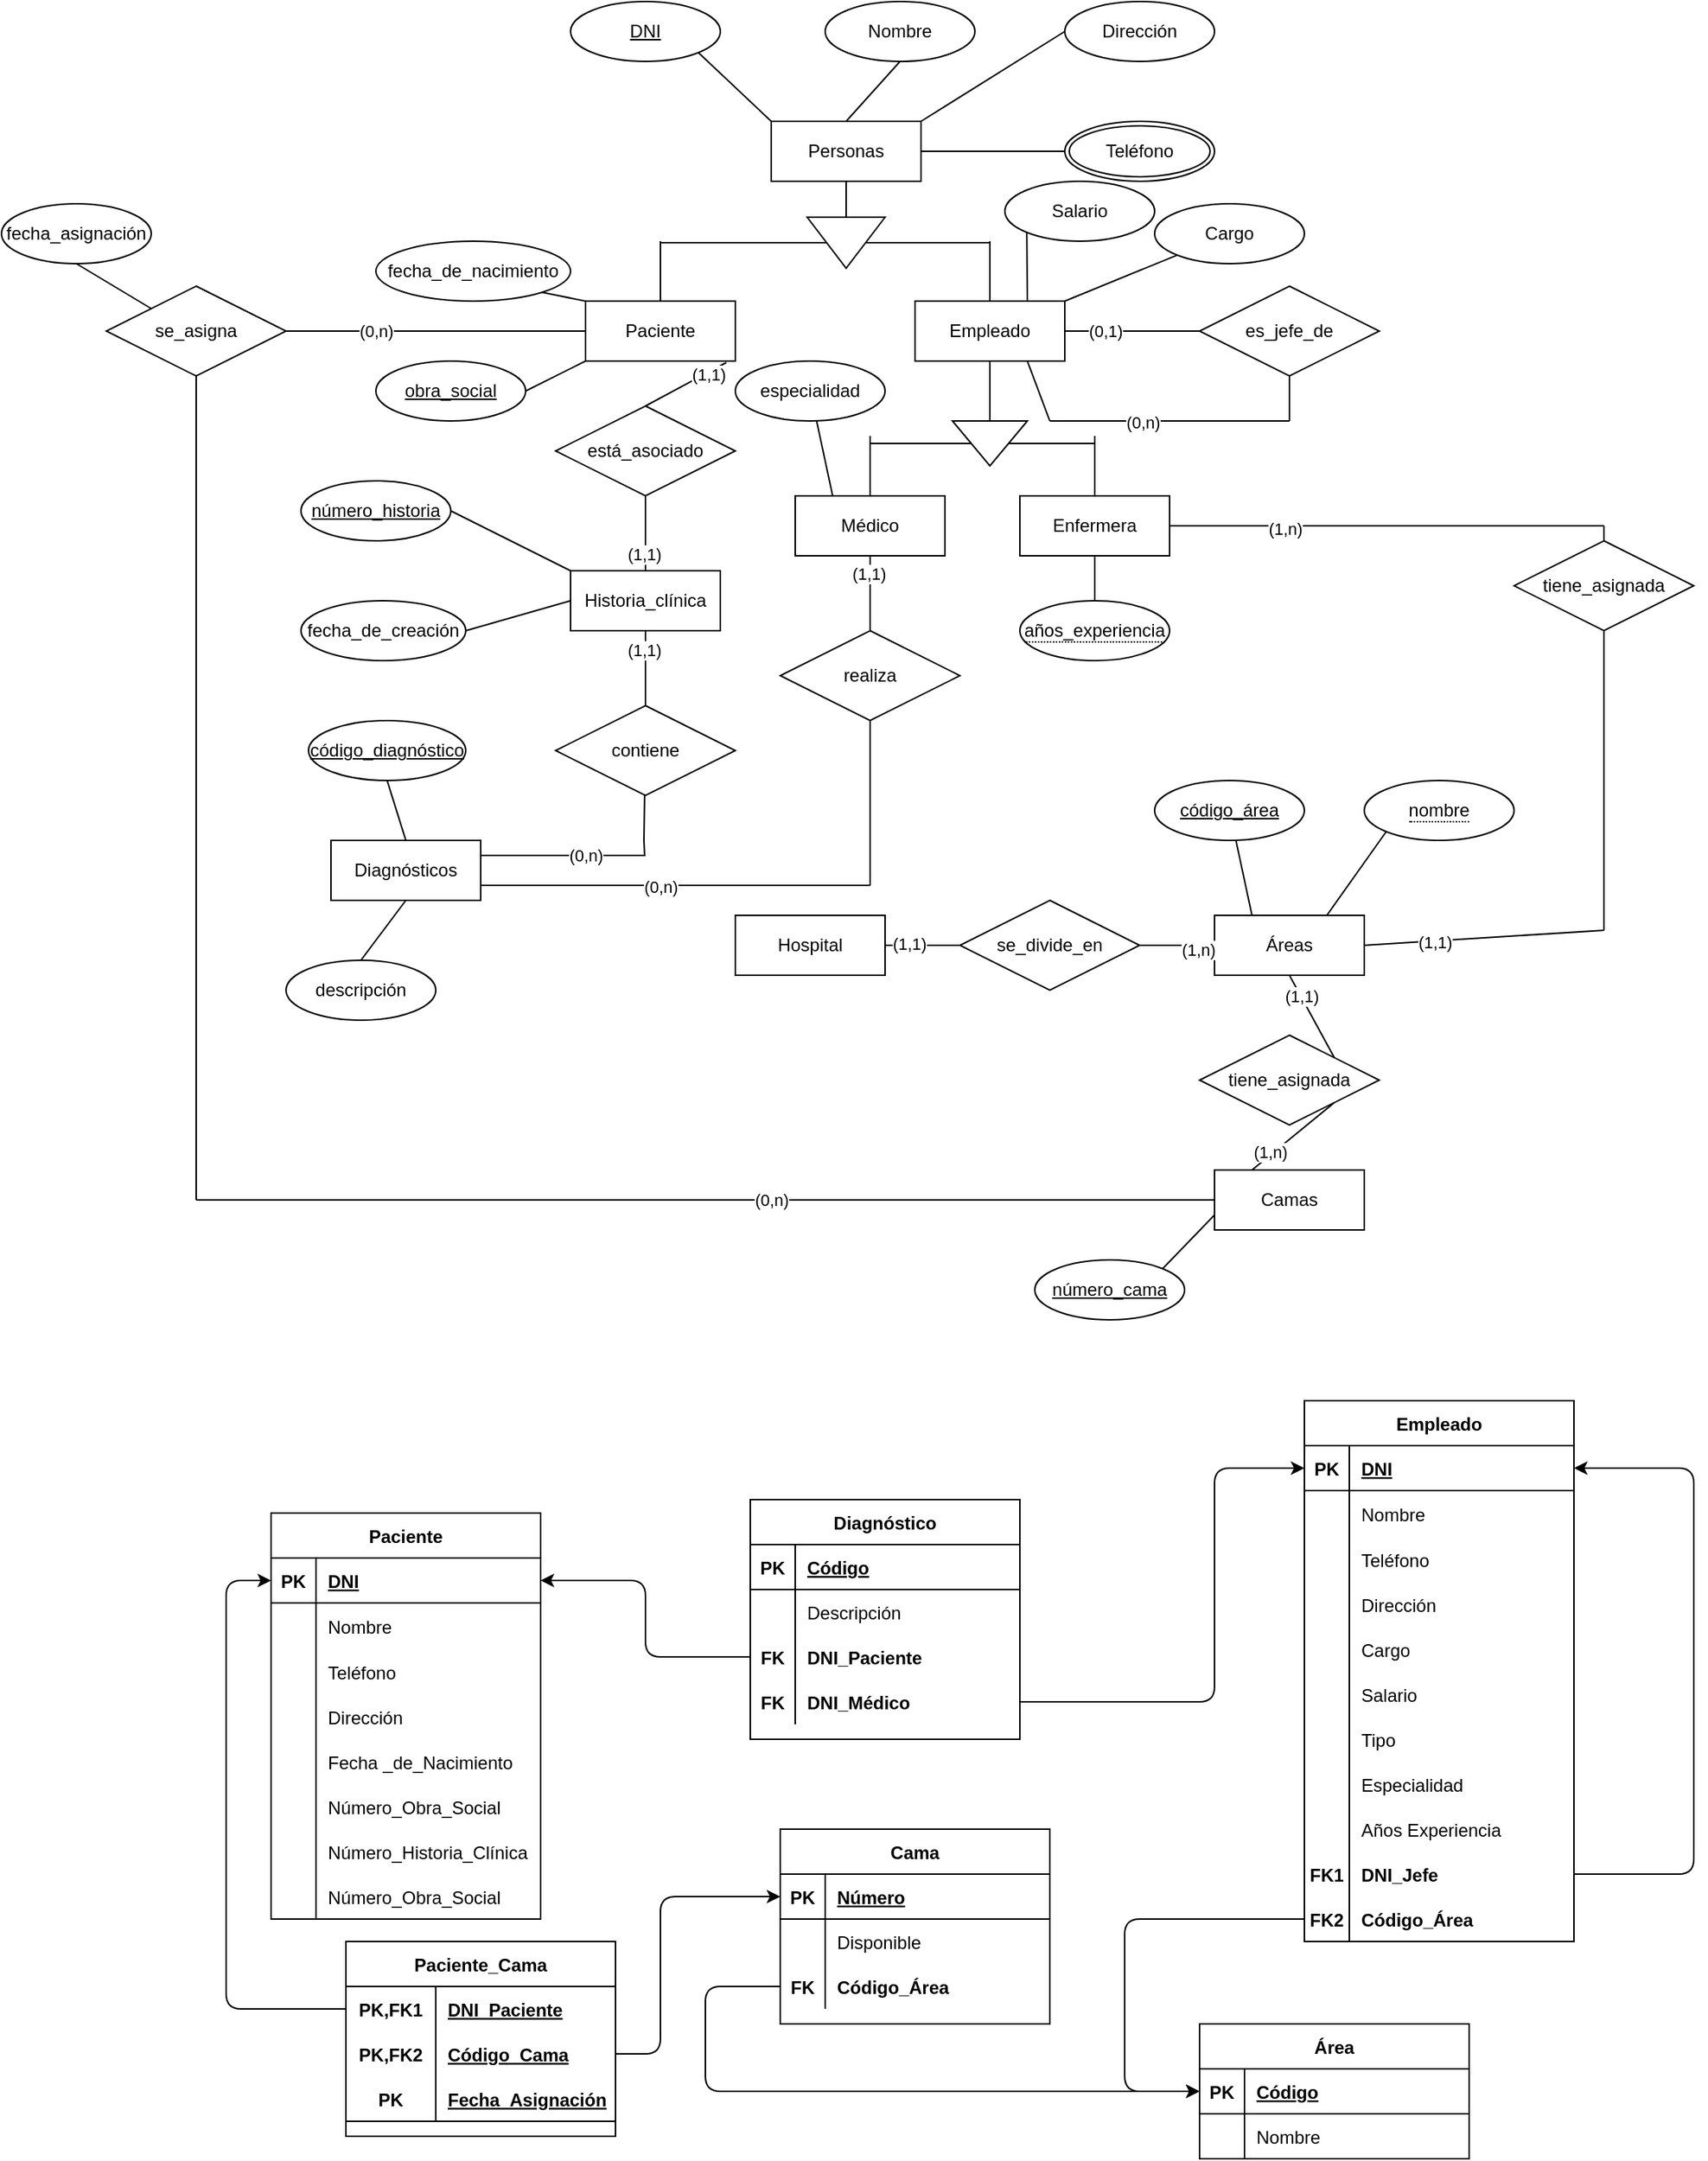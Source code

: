 <mxfile version="13.7.9" type="device"><diagram id="fd4fFMzTKTkdgKg0ocqc" name="Página-1"><mxGraphModel dx="1919" dy="494" grid="1" gridSize="10" guides="1" tooltips="1" connect="1" arrows="1" fold="1" page="1" pageScale="1" pageWidth="827" pageHeight="1169" math="0" shadow="0"><root><mxCell id="0"/><mxCell id="1" parent="0"/><mxCell id="-SpkGH_Jp_Uza0gTFlqS-1" value="Personas" style="whiteSpace=wrap;html=1;align=center;" parent="1" vertex="1"><mxGeometry x="364" y="80" width="100" height="40" as="geometry"/></mxCell><mxCell id="-SpkGH_Jp_Uza0gTFlqS-2" value="DNI" style="ellipse;whiteSpace=wrap;html=1;align=center;fontStyle=4;" parent="1" vertex="1"><mxGeometry x="230" width="100" height="40" as="geometry"/></mxCell><mxCell id="-SpkGH_Jp_Uza0gTFlqS-3" value="Nombre" style="ellipse;whiteSpace=wrap;html=1;align=center;" parent="1" vertex="1"><mxGeometry x="400" width="100" height="40" as="geometry"/></mxCell><mxCell id="-SpkGH_Jp_Uza0gTFlqS-4" value="Dirección" style="ellipse;whiteSpace=wrap;html=1;align=center;" parent="1" vertex="1"><mxGeometry x="560" width="100" height="40" as="geometry"/></mxCell><mxCell id="-SpkGH_Jp_Uza0gTFlqS-5" value="Teléfono" style="ellipse;shape=doubleEllipse;margin=3;whiteSpace=wrap;html=1;align=center;" parent="1" vertex="1"><mxGeometry x="560" y="80" width="100" height="40" as="geometry"/></mxCell><mxCell id="-SpkGH_Jp_Uza0gTFlqS-6" value="" style="triangle;whiteSpace=wrap;html=1;rotation=90;" parent="1" vertex="1"><mxGeometry x="397" y="135" width="34" height="52" as="geometry"/></mxCell><mxCell id="-SpkGH_Jp_Uza0gTFlqS-7" value="" style="endArrow=none;html=1;rounded=0;exitX=0.5;exitY=1;exitDx=0;exitDy=0;entryX=0;entryY=0.5;entryDx=0;entryDy=0;" parent="1" source="-SpkGH_Jp_Uza0gTFlqS-1" target="-SpkGH_Jp_Uza0gTFlqS-6" edge="1"><mxGeometry relative="1" as="geometry"><mxPoint x="320" y="260" as="sourcePoint"/><mxPoint x="414" y="140" as="targetPoint"/></mxGeometry></mxCell><mxCell id="-SpkGH_Jp_Uza0gTFlqS-8" value="" style="endArrow=none;html=1;rounded=0;exitX=0.5;exitY=1;exitDx=0;exitDy=0;" parent="1" source="-SpkGH_Jp_Uza0gTFlqS-6" edge="1"><mxGeometry relative="1" as="geometry"><mxPoint x="401" y="167" as="sourcePoint"/><mxPoint x="290" y="161" as="targetPoint"/></mxGeometry></mxCell><mxCell id="-SpkGH_Jp_Uza0gTFlqS-9" value="" style="endArrow=none;html=1;rounded=0;exitX=0.5;exitY=0;exitDx=0;exitDy=0;" parent="1" source="-SpkGH_Jp_Uza0gTFlqS-6" edge="1"><mxGeometry relative="1" as="geometry"><mxPoint x="290" y="240" as="sourcePoint"/><mxPoint x="510" y="161" as="targetPoint"/></mxGeometry></mxCell><mxCell id="-SpkGH_Jp_Uza0gTFlqS-11" value="" style="endArrow=none;html=1;rounded=0;" parent="1" edge="1"><mxGeometry relative="1" as="geometry"><mxPoint x="510" y="160" as="sourcePoint"/><mxPoint x="510" y="200" as="targetPoint"/></mxGeometry></mxCell><mxCell id="-SpkGH_Jp_Uza0gTFlqS-12" value="" style="endArrow=none;html=1;rounded=0;" parent="1" edge="1"><mxGeometry relative="1" as="geometry"><mxPoint x="290" y="160" as="sourcePoint"/><mxPoint x="290" y="200" as="targetPoint"/></mxGeometry></mxCell><mxCell id="-SpkGH_Jp_Uza0gTFlqS-13" value="Paciente" style="whiteSpace=wrap;html=1;align=center;" parent="1" vertex="1"><mxGeometry x="240" y="200" width="100" height="40" as="geometry"/></mxCell><mxCell id="-SpkGH_Jp_Uza0gTFlqS-14" value="Empleado" style="whiteSpace=wrap;html=1;align=center;" parent="1" vertex="1"><mxGeometry x="460" y="200" width="100" height="40" as="geometry"/></mxCell><mxCell id="-SpkGH_Jp_Uza0gTFlqS-15" value="es_jefe_de" style="shape=rhombus;perimeter=rhombusPerimeter;whiteSpace=wrap;html=1;align=center;" parent="1" vertex="1"><mxGeometry x="650" y="190" width="120" height="60" as="geometry"/></mxCell><mxCell id="-SpkGH_Jp_Uza0gTFlqS-16" value="" style="endArrow=none;html=1;rounded=0;exitX=0;exitY=0.5;exitDx=0;exitDy=0;entryX=1;entryY=0.5;entryDx=0;entryDy=0;" parent="1" source="-SpkGH_Jp_Uza0gTFlqS-15" target="-SpkGH_Jp_Uza0gTFlqS-14" edge="1"><mxGeometry relative="1" as="geometry"><mxPoint x="530" y="300" as="sourcePoint"/><mxPoint x="690" y="300" as="targetPoint"/></mxGeometry></mxCell><mxCell id="-SpkGH_Jp_Uza0gTFlqS-131" value="(0,1)" style="edgeLabel;html=1;align=center;verticalAlign=middle;resizable=0;points=[];" parent="-SpkGH_Jp_Uza0gTFlqS-16" vertex="1" connectable="0"><mxGeometry x="0.405" relative="1" as="geometry"><mxPoint as="offset"/></mxGeometry></mxCell><mxCell id="-SpkGH_Jp_Uza0gTFlqS-17" value="" style="endArrow=none;html=1;rounded=0;exitX=0.5;exitY=1;exitDx=0;exitDy=0;" parent="1" source="-SpkGH_Jp_Uza0gTFlqS-15" edge="1"><mxGeometry relative="1" as="geometry"><mxPoint x="680" y="360" as="sourcePoint"/><mxPoint x="710" y="280" as="targetPoint"/></mxGeometry></mxCell><mxCell id="-SpkGH_Jp_Uza0gTFlqS-18" value="" style="endArrow=none;html=1;rounded=0;" parent="1" edge="1"><mxGeometry relative="1" as="geometry"><mxPoint x="550" y="280" as="sourcePoint"/><mxPoint x="710" y="280" as="targetPoint"/></mxGeometry></mxCell><mxCell id="-SpkGH_Jp_Uza0gTFlqS-130" value="(0,n)" style="edgeLabel;html=1;align=center;verticalAlign=middle;resizable=0;points=[];" parent="-SpkGH_Jp_Uza0gTFlqS-18" vertex="1" connectable="0"><mxGeometry x="-0.232" y="-1" relative="1" as="geometry"><mxPoint as="offset"/></mxGeometry></mxCell><mxCell id="-SpkGH_Jp_Uza0gTFlqS-20" value="Salario" style="ellipse;whiteSpace=wrap;html=1;align=center;" parent="1" vertex="1"><mxGeometry x="520" y="120" width="100" height="40" as="geometry"/></mxCell><mxCell id="-SpkGH_Jp_Uza0gTFlqS-21" value="" style="endArrow=none;html=1;rounded=0;exitX=0;exitY=1;exitDx=0;exitDy=0;entryX=0.75;entryY=0;entryDx=0;entryDy=0;" parent="1" source="-SpkGH_Jp_Uza0gTFlqS-20" target="-SpkGH_Jp_Uza0gTFlqS-14" edge="1"><mxGeometry relative="1" as="geometry"><mxPoint x="410" y="280" as="sourcePoint"/><mxPoint x="570" y="280" as="targetPoint"/></mxGeometry></mxCell><mxCell id="-SpkGH_Jp_Uza0gTFlqS-22" value="" style="endArrow=none;html=1;rounded=0;exitX=0.5;exitY=1;exitDx=0;exitDy=0;" parent="1" source="-SpkGH_Jp_Uza0gTFlqS-23" edge="1"><mxGeometry relative="1" as="geometry"><mxPoint x="470" y="350" as="sourcePoint"/><mxPoint x="510" y="290" as="targetPoint"/></mxGeometry></mxCell><mxCell id="-SpkGH_Jp_Uza0gTFlqS-24" value="" style="endArrow=none;html=1;rounded=0;entryX=0.5;entryY=1;entryDx=0;entryDy=0;" parent="1" target="-SpkGH_Jp_Uza0gTFlqS-23" edge="1"><mxGeometry relative="1" as="geometry"><mxPoint x="430" y="295" as="sourcePoint"/><mxPoint x="460" y="320" as="targetPoint"/></mxGeometry></mxCell><mxCell id="-SpkGH_Jp_Uza0gTFlqS-25" value="" style="endArrow=none;html=1;rounded=0;exitX=0.5;exitY=0;exitDx=0;exitDy=0;" parent="1" source="-SpkGH_Jp_Uza0gTFlqS-23" edge="1"><mxGeometry relative="1" as="geometry"><mxPoint x="450" y="380" as="sourcePoint"/><mxPoint x="580" y="295" as="targetPoint"/><Array as="points"><mxPoint x="570" y="295"/></Array></mxGeometry></mxCell><mxCell id="-SpkGH_Jp_Uza0gTFlqS-26" value="" style="endArrow=none;html=1;rounded=0;" parent="1" edge="1"><mxGeometry relative="1" as="geometry"><mxPoint x="430" y="290" as="sourcePoint"/><mxPoint x="430" y="330" as="targetPoint"/></mxGeometry></mxCell><mxCell id="-SpkGH_Jp_Uza0gTFlqS-27" value="" style="endArrow=none;html=1;rounded=0;" parent="1" edge="1"><mxGeometry relative="1" as="geometry"><mxPoint x="580" y="290" as="sourcePoint"/><mxPoint x="580" y="330" as="targetPoint"/></mxGeometry></mxCell><mxCell id="-SpkGH_Jp_Uza0gTFlqS-28" value="Médico" style="whiteSpace=wrap;html=1;align=center;" parent="1" vertex="1"><mxGeometry x="380" y="330" width="100" height="40" as="geometry"/></mxCell><mxCell id="-SpkGH_Jp_Uza0gTFlqS-29" value="Enfermera" style="whiteSpace=wrap;html=1;align=center;" parent="1" vertex="1"><mxGeometry x="530" y="330" width="100" height="40" as="geometry"/></mxCell><mxCell id="-SpkGH_Jp_Uza0gTFlqS-23" value="" style="triangle;whiteSpace=wrap;html=1;rotation=90;" parent="1" vertex="1"><mxGeometry x="495" y="270" width="30" height="50" as="geometry"/></mxCell><mxCell id="-SpkGH_Jp_Uza0gTFlqS-32" value="" style="endArrow=none;html=1;rounded=0;exitX=0.5;exitY=1;exitDx=0;exitDy=0;" parent="1" source="-SpkGH_Jp_Uza0gTFlqS-14" target="-SpkGH_Jp_Uza0gTFlqS-23" edge="1"><mxGeometry relative="1" as="geometry"><mxPoint x="510" y="240" as="sourcePoint"/><mxPoint x="510" y="290" as="targetPoint"/></mxGeometry></mxCell><mxCell id="-SpkGH_Jp_Uza0gTFlqS-33" value="&lt;span style=&quot;border-bottom: 1px dotted&quot;&gt;años_experiencia&lt;/span&gt;" style="ellipse;whiteSpace=wrap;html=1;align=center;" parent="1" vertex="1"><mxGeometry x="530" y="400" width="100" height="40" as="geometry"/></mxCell><mxCell id="-SpkGH_Jp_Uza0gTFlqS-34" value="especialidad" style="ellipse;whiteSpace=wrap;html=1;align=center;" parent="1" vertex="1"><mxGeometry x="340" y="240" width="100" height="40" as="geometry"/></mxCell><mxCell id="-SpkGH_Jp_Uza0gTFlqS-35" value="" style="endArrow=none;html=1;rounded=0;exitX=0.25;exitY=0;exitDx=0;exitDy=0;" parent="1" source="-SpkGH_Jp_Uza0gTFlqS-28" target="-SpkGH_Jp_Uza0gTFlqS-34" edge="1"><mxGeometry relative="1" as="geometry"><mxPoint x="480" y="460" as="sourcePoint"/><mxPoint x="640" y="460" as="targetPoint"/></mxGeometry></mxCell><mxCell id="-SpkGH_Jp_Uza0gTFlqS-36" value="" style="endArrow=none;html=1;rounded=0;exitX=0.5;exitY=1;exitDx=0;exitDy=0;" parent="1" source="-SpkGH_Jp_Uza0gTFlqS-29" target="-SpkGH_Jp_Uza0gTFlqS-33" edge="1"><mxGeometry relative="1" as="geometry"><mxPoint x="560" y="460" as="sourcePoint"/><mxPoint x="720" y="460" as="targetPoint"/></mxGeometry></mxCell><mxCell id="-SpkGH_Jp_Uza0gTFlqS-37" value="" style="endArrow=none;html=1;rounded=0;exitX=1;exitY=1;exitDx=0;exitDy=0;entryX=0;entryY=0;entryDx=0;entryDy=0;" parent="1" source="-SpkGH_Jp_Uza0gTFlqS-2" target="-SpkGH_Jp_Uza0gTFlqS-1" edge="1"><mxGeometry relative="1" as="geometry"><mxPoint x="310" y="100" as="sourcePoint"/><mxPoint x="470" y="100" as="targetPoint"/></mxGeometry></mxCell><mxCell id="-SpkGH_Jp_Uza0gTFlqS-38" value="" style="endArrow=none;html=1;rounded=0;exitX=0.5;exitY=1;exitDx=0;exitDy=0;entryX=0.5;entryY=0;entryDx=0;entryDy=0;" parent="1" source="-SpkGH_Jp_Uza0gTFlqS-3" target="-SpkGH_Jp_Uza0gTFlqS-1" edge="1"><mxGeometry relative="1" as="geometry"><mxPoint x="420" y="60" as="sourcePoint"/><mxPoint x="580" y="60" as="targetPoint"/></mxGeometry></mxCell><mxCell id="-SpkGH_Jp_Uza0gTFlqS-39" value="" style="endArrow=none;html=1;rounded=0;entryX=0;entryY=0.5;entryDx=0;entryDy=0;exitX=1;exitY=0;exitDx=0;exitDy=0;" parent="1" source="-SpkGH_Jp_Uza0gTFlqS-1" target="-SpkGH_Jp_Uza0gTFlqS-4" edge="1"><mxGeometry relative="1" as="geometry"><mxPoint x="490" y="50" as="sourcePoint"/><mxPoint x="650" y="50" as="targetPoint"/></mxGeometry></mxCell><mxCell id="-SpkGH_Jp_Uza0gTFlqS-40" value="" style="endArrow=none;html=1;rounded=0;entryX=0;entryY=0.5;entryDx=0;entryDy=0;exitX=1;exitY=0.5;exitDx=0;exitDy=0;" parent="1" source="-SpkGH_Jp_Uza0gTFlqS-1" target="-SpkGH_Jp_Uza0gTFlqS-5" edge="1"><mxGeometry relative="1" as="geometry"><mxPoint x="420" y="130" as="sourcePoint"/><mxPoint x="580" y="130" as="targetPoint"/></mxGeometry></mxCell><mxCell id="-SpkGH_Jp_Uza0gTFlqS-42" value="" style="endArrow=none;html=1;rounded=0;exitX=0.75;exitY=1;exitDx=0;exitDy=0;" parent="1" source="-SpkGH_Jp_Uza0gTFlqS-14" edge="1"><mxGeometry relative="1" as="geometry"><mxPoint x="410" y="280" as="sourcePoint"/><mxPoint x="550" y="280" as="targetPoint"/></mxGeometry></mxCell><mxCell id="-SpkGH_Jp_Uza0gTFlqS-43" value="Hospital" style="whiteSpace=wrap;html=1;align=center;" parent="1" vertex="1"><mxGeometry x="340" y="610" width="100" height="40" as="geometry"/></mxCell><mxCell id="-SpkGH_Jp_Uza0gTFlqS-44" value="se_divide_en" style="shape=rhombus;perimeter=rhombusPerimeter;whiteSpace=wrap;html=1;align=center;" parent="1" vertex="1"><mxGeometry x="490" y="600" width="120" height="60" as="geometry"/></mxCell><mxCell id="-SpkGH_Jp_Uza0gTFlqS-45" value="Áreas" style="whiteSpace=wrap;html=1;align=center;" parent="1" vertex="1"><mxGeometry x="660" y="610" width="100" height="40" as="geometry"/></mxCell><mxCell id="-SpkGH_Jp_Uza0gTFlqS-46" value="código_área" style="ellipse;whiteSpace=wrap;html=1;align=center;fontStyle=4" parent="1" vertex="1"><mxGeometry x="620" y="520" width="100" height="40" as="geometry"/></mxCell><mxCell id="-SpkGH_Jp_Uza0gTFlqS-47" value="&lt;span style=&quot;border-bottom: 1px dotted&quot;&gt;nombre&lt;/span&gt;" style="ellipse;whiteSpace=wrap;html=1;align=center;" parent="1" vertex="1"><mxGeometry x="760" y="520" width="100" height="40" as="geometry"/></mxCell><mxCell id="-SpkGH_Jp_Uza0gTFlqS-48" value="" style="endArrow=none;html=1;rounded=0;entryX=0.25;entryY=0;entryDx=0;entryDy=0;" parent="1" source="-SpkGH_Jp_Uza0gTFlqS-46" target="-SpkGH_Jp_Uza0gTFlqS-45" edge="1"><mxGeometry relative="1" as="geometry"><mxPoint x="510" y="760" as="sourcePoint"/><mxPoint x="670" y="760" as="targetPoint"/></mxGeometry></mxCell><mxCell id="-SpkGH_Jp_Uza0gTFlqS-49" value="" style="endArrow=none;html=1;rounded=0;exitX=0;exitY=1;exitDx=0;exitDy=0;entryX=0.75;entryY=0;entryDx=0;entryDy=0;" parent="1" source="-SpkGH_Jp_Uza0gTFlqS-47" target="-SpkGH_Jp_Uza0gTFlqS-45" edge="1"><mxGeometry relative="1" as="geometry"><mxPoint x="670" y="750" as="sourcePoint"/><mxPoint x="830" y="750" as="targetPoint"/></mxGeometry></mxCell><mxCell id="-SpkGH_Jp_Uza0gTFlqS-50" value="" style="endArrow=none;html=1;rounded=0;exitX=1;exitY=0.5;exitDx=0;exitDy=0;entryX=0;entryY=0.5;entryDx=0;entryDy=0;" parent="1" source="-SpkGH_Jp_Uza0gTFlqS-43" target="-SpkGH_Jp_Uza0gTFlqS-44" edge="1"><mxGeometry relative="1" as="geometry"><mxPoint x="310" y="720" as="sourcePoint"/><mxPoint x="470" y="720" as="targetPoint"/></mxGeometry></mxCell><mxCell id="-SpkGH_Jp_Uza0gTFlqS-122" value="(1,1)" style="edgeLabel;html=1;align=center;verticalAlign=middle;resizable=0;points=[];" parent="-SpkGH_Jp_Uza0gTFlqS-50" vertex="1" connectable="0"><mxGeometry x="-0.378" y="1" relative="1" as="geometry"><mxPoint as="offset"/></mxGeometry></mxCell><mxCell id="-SpkGH_Jp_Uza0gTFlqS-51" value="" style="endArrow=none;html=1;rounded=0;exitX=1;exitY=0.5;exitDx=0;exitDy=0;entryX=0;entryY=0.5;entryDx=0;entryDy=0;" parent="1" source="-SpkGH_Jp_Uza0gTFlqS-44" target="-SpkGH_Jp_Uza0gTFlqS-45" edge="1"><mxGeometry relative="1" as="geometry"><mxPoint x="400" y="750" as="sourcePoint"/><mxPoint x="560" y="750" as="targetPoint"/></mxGeometry></mxCell><mxCell id="-SpkGH_Jp_Uza0gTFlqS-123" value="(1,n)" style="edgeLabel;html=1;align=center;verticalAlign=middle;resizable=0;points=[];" parent="-SpkGH_Jp_Uza0gTFlqS-51" vertex="1" connectable="0"><mxGeometry x="0.542" y="-3" relative="1" as="geometry"><mxPoint as="offset"/></mxGeometry></mxCell><mxCell id="-SpkGH_Jp_Uza0gTFlqS-52" value="tiene_asignada" style="shape=rhombus;perimeter=rhombusPerimeter;whiteSpace=wrap;html=1;align=center;" parent="1" vertex="1"><mxGeometry x="650" y="690" width="120" height="60" as="geometry"/></mxCell><mxCell id="-SpkGH_Jp_Uza0gTFlqS-53" value="" style="endArrow=none;html=1;rounded=0;exitX=0.5;exitY=1;exitDx=0;exitDy=0;entryX=1;entryY=0;entryDx=0;entryDy=0;" parent="1" source="-SpkGH_Jp_Uza0gTFlqS-45" target="-SpkGH_Jp_Uza0gTFlqS-52" edge="1"><mxGeometry relative="1" as="geometry"><mxPoint x="660" y="770" as="sourcePoint"/><mxPoint x="800" y="680" as="targetPoint"/><Array as="points"/></mxGeometry></mxCell><mxCell id="-SpkGH_Jp_Uza0gTFlqS-124" value="(1,1)" style="edgeLabel;html=1;align=center;verticalAlign=middle;resizable=0;points=[];" parent="-SpkGH_Jp_Uza0gTFlqS-53" vertex="1" connectable="0"><mxGeometry x="-0.48" relative="1" as="geometry"><mxPoint y="-1" as="offset"/></mxGeometry></mxCell><mxCell id="-SpkGH_Jp_Uza0gTFlqS-54" value="" style="endArrow=none;html=1;rounded=0;exitX=1;exitY=1;exitDx=0;exitDy=0;entryX=0.25;entryY=0;entryDx=0;entryDy=0;" parent="1" source="-SpkGH_Jp_Uza0gTFlqS-52" target="-SpkGH_Jp_Uza0gTFlqS-55" edge="1"><mxGeometry relative="1" as="geometry"><mxPoint x="490" y="810" as="sourcePoint"/><mxPoint x="710" y="780" as="targetPoint"/></mxGeometry></mxCell><mxCell id="-SpkGH_Jp_Uza0gTFlqS-125" value="(1,n)" style="edgeLabel;html=1;align=center;verticalAlign=middle;resizable=0;points=[];" parent="-SpkGH_Jp_Uza0gTFlqS-54" vertex="1" connectable="0"><mxGeometry x="0.538" y="-1" relative="1" as="geometry"><mxPoint y="-1" as="offset"/></mxGeometry></mxCell><mxCell id="-SpkGH_Jp_Uza0gTFlqS-55" value="Camas" style="whiteSpace=wrap;html=1;align=center;" parent="1" vertex="1"><mxGeometry x="660" y="780" width="100" height="40" as="geometry"/></mxCell><mxCell id="-SpkGH_Jp_Uza0gTFlqS-57" value="número_cama" style="ellipse;whiteSpace=wrap;html=1;align=center;fontStyle=4;" parent="1" vertex="1"><mxGeometry x="540" y="840" width="100" height="40" as="geometry"/></mxCell><mxCell id="-SpkGH_Jp_Uza0gTFlqS-58" value="" style="endArrow=none;html=1;rounded=0;entryX=0;entryY=0.75;entryDx=0;entryDy=0;exitX=1;exitY=0;exitDx=0;exitDy=0;" parent="1" source="-SpkGH_Jp_Uza0gTFlqS-57" target="-SpkGH_Jp_Uza0gTFlqS-55" edge="1"><mxGeometry relative="1" as="geometry"><mxPoint x="490" y="780" as="sourcePoint"/><mxPoint x="650" y="780" as="targetPoint"/></mxGeometry></mxCell><mxCell id="-SpkGH_Jp_Uza0gTFlqS-59" value="tiene_asignada" style="shape=rhombus;perimeter=rhombusPerimeter;whiteSpace=wrap;html=1;align=center;" parent="1" vertex="1"><mxGeometry x="860" y="360" width="120" height="60" as="geometry"/></mxCell><mxCell id="-SpkGH_Jp_Uza0gTFlqS-60" value="" style="endArrow=none;html=1;rounded=0;exitX=1;exitY=0.5;exitDx=0;exitDy=0;" parent="1" source="-SpkGH_Jp_Uza0gTFlqS-29" edge="1"><mxGeometry relative="1" as="geometry"><mxPoint x="680" y="310" as="sourcePoint"/><mxPoint x="920" y="350" as="targetPoint"/></mxGeometry></mxCell><mxCell id="-SpkGH_Jp_Uza0gTFlqS-121" value="(1,n)" style="edgeLabel;html=1;align=center;verticalAlign=middle;resizable=0;points=[];" parent="-SpkGH_Jp_Uza0gTFlqS-60" vertex="1" connectable="0"><mxGeometry x="-0.461" y="-2" relative="1" as="geometry"><mxPoint x="-1" as="offset"/></mxGeometry></mxCell><mxCell id="-SpkGH_Jp_Uza0gTFlqS-61" value="" style="endArrow=none;html=1;rounded=0;entryX=0.5;entryY=0;entryDx=0;entryDy=0;" parent="1" target="-SpkGH_Jp_Uza0gTFlqS-59" edge="1"><mxGeometry relative="1" as="geometry"><mxPoint x="920" y="350" as="sourcePoint"/><mxPoint x="830" y="450" as="targetPoint"/></mxGeometry></mxCell><mxCell id="-SpkGH_Jp_Uza0gTFlqS-62" value="" style="endArrow=none;html=1;rounded=0;exitX=0.5;exitY=1;exitDx=0;exitDy=0;" parent="1" source="-SpkGH_Jp_Uza0gTFlqS-59" edge="1"><mxGeometry relative="1" as="geometry"><mxPoint x="780" y="460" as="sourcePoint"/><mxPoint x="920" y="620" as="targetPoint"/></mxGeometry></mxCell><mxCell id="-SpkGH_Jp_Uza0gTFlqS-63" value="" style="endArrow=none;html=1;rounded=0;exitX=1;exitY=0.5;exitDx=0;exitDy=0;" parent="1" source="-SpkGH_Jp_Uza0gTFlqS-45" edge="1"><mxGeometry relative="1" as="geometry"><mxPoint x="860" y="720" as="sourcePoint"/><mxPoint x="920" y="620" as="targetPoint"/></mxGeometry></mxCell><mxCell id="-SpkGH_Jp_Uza0gTFlqS-120" value="(1,1)" style="edgeLabel;html=1;align=center;verticalAlign=middle;resizable=0;points=[];" parent="-SpkGH_Jp_Uza0gTFlqS-63" vertex="1" connectable="0"><mxGeometry x="-0.413" y="-1" relative="1" as="geometry"><mxPoint as="offset"/></mxGeometry></mxCell><mxCell id="-SpkGH_Jp_Uza0gTFlqS-64" value="fecha_de_nacimiento" style="ellipse;whiteSpace=wrap;html=1;align=center;" parent="1" vertex="1"><mxGeometry x="100" y="160" width="130" height="40" as="geometry"/></mxCell><mxCell id="-SpkGH_Jp_Uza0gTFlqS-65" value="obra_social" style="ellipse;whiteSpace=wrap;html=1;align=center;fontStyle=4;" parent="1" vertex="1"><mxGeometry x="100" y="240" width="100" height="40" as="geometry"/></mxCell><mxCell id="-SpkGH_Jp_Uza0gTFlqS-66" value="" style="endArrow=none;html=1;rounded=0;exitX=1;exitY=1;exitDx=0;exitDy=0;entryX=0;entryY=0;entryDx=0;entryDy=0;" parent="1" source="-SpkGH_Jp_Uza0gTFlqS-64" target="-SpkGH_Jp_Uza0gTFlqS-13" edge="1"><mxGeometry relative="1" as="geometry"><mxPoint x="180" y="380" as="sourcePoint"/><mxPoint x="340" y="380" as="targetPoint"/></mxGeometry></mxCell><mxCell id="-SpkGH_Jp_Uza0gTFlqS-67" value="" style="endArrow=none;html=1;rounded=0;exitX=1;exitY=0.5;exitDx=0;exitDy=0;entryX=0;entryY=1;entryDx=0;entryDy=0;" parent="1" source="-SpkGH_Jp_Uza0gTFlqS-65" target="-SpkGH_Jp_Uza0gTFlqS-13" edge="1"><mxGeometry relative="1" as="geometry"><mxPoint x="190" y="350" as="sourcePoint"/><mxPoint x="350" y="350" as="targetPoint"/></mxGeometry></mxCell><mxCell id="-SpkGH_Jp_Uza0gTFlqS-68" value="está_asociado" style="shape=rhombus;perimeter=rhombusPerimeter;whiteSpace=wrap;html=1;align=center;" parent="1" vertex="1"><mxGeometry x="220" y="270" width="120" height="60" as="geometry"/></mxCell><mxCell id="-SpkGH_Jp_Uza0gTFlqS-69" value="Historia_clínica" style="whiteSpace=wrap;html=1;align=center;" parent="1" vertex="1"><mxGeometry x="230" y="380" width="100" height="40" as="geometry"/></mxCell><mxCell id="-SpkGH_Jp_Uza0gTFlqS-70" value="contiene" style="shape=rhombus;perimeter=rhombusPerimeter;whiteSpace=wrap;html=1;align=center;" parent="1" vertex="1"><mxGeometry x="220" y="470" width="120" height="60" as="geometry"/></mxCell><mxCell id="-SpkGH_Jp_Uza0gTFlqS-71" value="Diagnósticos" style="whiteSpace=wrap;html=1;align=center;" parent="1" vertex="1"><mxGeometry x="70" y="560" width="100" height="40" as="geometry"/></mxCell><mxCell id="-SpkGH_Jp_Uza0gTFlqS-72" value="" style="endArrow=none;html=1;rounded=0;exitX=0.5;exitY=1;exitDx=0;exitDy=0;entryX=0.5;entryY=0;entryDx=0;entryDy=0;" parent="1" source="-SpkGH_Jp_Uza0gTFlqS-69" target="-SpkGH_Jp_Uza0gTFlqS-70" edge="1"><mxGeometry relative="1" as="geometry"><mxPoint x="80" y="450" as="sourcePoint"/><mxPoint x="240" y="450" as="targetPoint"/></mxGeometry></mxCell><mxCell id="-SpkGH_Jp_Uza0gTFlqS-114" value="(1,1)" style="edgeLabel;html=1;align=center;verticalAlign=middle;resizable=0;points=[];" parent="-SpkGH_Jp_Uza0gTFlqS-72" vertex="1" connectable="0"><mxGeometry x="-0.48" y="-1" relative="1" as="geometry"><mxPoint as="offset"/></mxGeometry></mxCell><mxCell id="-SpkGH_Jp_Uza0gTFlqS-73" value="" style="endArrow=none;html=1;rounded=0;exitX=1;exitY=0.25;exitDx=0;exitDy=0;" parent="1" source="-SpkGH_Jp_Uza0gTFlqS-71" edge="1"><mxGeometry relative="1" as="geometry"><mxPoint x="170" y="580" as="sourcePoint"/><mxPoint x="280" y="570" as="targetPoint"/></mxGeometry></mxCell><mxCell id="-SpkGH_Jp_Uza0gTFlqS-74" value="" style="endArrow=none;html=1;rounded=0;exitX=0.5;exitY=1;exitDx=0;exitDy=0;" parent="1" edge="1"><mxGeometry relative="1" as="geometry"><mxPoint x="279.44" y="530" as="sourcePoint"/><mxPoint x="279.44" y="570" as="targetPoint"/><Array as="points"><mxPoint x="279" y="560"/></Array></mxGeometry></mxCell><mxCell id="-SpkGH_Jp_Uza0gTFlqS-115" value="(0,n)" style="edgeLabel;html=1;align=center;verticalAlign=middle;resizable=0;points=[];" parent="-SpkGH_Jp_Uza0gTFlqS-74" vertex="1" connectable="0"><mxGeometry x="0.5" relative="1" as="geometry"><mxPoint x="-39.01" y="9.67" as="offset"/></mxGeometry></mxCell><mxCell id="-SpkGH_Jp_Uza0gTFlqS-75" value="número_historia" style="ellipse;whiteSpace=wrap;html=1;align=center;fontStyle=4;" parent="1" vertex="1"><mxGeometry x="50" y="320" width="100" height="40" as="geometry"/></mxCell><mxCell id="-SpkGH_Jp_Uza0gTFlqS-76" value="fecha_de_creación" style="ellipse;whiteSpace=wrap;html=1;align=center;" parent="1" vertex="1"><mxGeometry x="50" y="400" width="110" height="40" as="geometry"/></mxCell><mxCell id="-SpkGH_Jp_Uza0gTFlqS-77" value="" style="endArrow=none;html=1;rounded=0;exitX=1;exitY=0.5;exitDx=0;exitDy=0;entryX=0;entryY=0;entryDx=0;entryDy=0;" parent="1" source="-SpkGH_Jp_Uza0gTFlqS-75" target="-SpkGH_Jp_Uza0gTFlqS-69" edge="1"><mxGeometry relative="1" as="geometry"><mxPoint x="30" y="470" as="sourcePoint"/><mxPoint x="190" y="470" as="targetPoint"/></mxGeometry></mxCell><mxCell id="-SpkGH_Jp_Uza0gTFlqS-78" value="" style="endArrow=none;html=1;rounded=0;exitX=1;exitY=0.5;exitDx=0;exitDy=0;entryX=0;entryY=0.5;entryDx=0;entryDy=0;" parent="1" source="-SpkGH_Jp_Uza0gTFlqS-76" target="-SpkGH_Jp_Uza0gTFlqS-69" edge="1"><mxGeometry relative="1" as="geometry"><mxPoint x="50" y="510" as="sourcePoint"/><mxPoint x="210" y="510" as="targetPoint"/></mxGeometry></mxCell><mxCell id="-SpkGH_Jp_Uza0gTFlqS-80" value="descripción" style="ellipse;whiteSpace=wrap;html=1;align=center;" parent="1" vertex="1"><mxGeometry x="40" y="640" width="100" height="40" as="geometry"/></mxCell><mxCell id="-SpkGH_Jp_Uza0gTFlqS-81" value="código_diagnóstico" style="ellipse;whiteSpace=wrap;html=1;align=center;fontStyle=4;" parent="1" vertex="1"><mxGeometry x="55" y="480" width="105" height="40" as="geometry"/></mxCell><mxCell id="-SpkGH_Jp_Uza0gTFlqS-82" value="" style="endArrow=none;html=1;rounded=0;exitX=0.5;exitY=1;exitDx=0;exitDy=0;entryX=0.5;entryY=0;entryDx=0;entryDy=0;" parent="1" source="-SpkGH_Jp_Uza0gTFlqS-81" target="-SpkGH_Jp_Uza0gTFlqS-71" edge="1"><mxGeometry relative="1" as="geometry"><mxPoint x="180" y="650" as="sourcePoint"/><mxPoint x="340" y="650" as="targetPoint"/></mxGeometry></mxCell><mxCell id="-SpkGH_Jp_Uza0gTFlqS-83" value="" style="endArrow=none;html=1;rounded=0;exitX=0.5;exitY=0;exitDx=0;exitDy=0;entryX=0.5;entryY=1;entryDx=0;entryDy=0;" parent="1" source="-SpkGH_Jp_Uza0gTFlqS-80" target="-SpkGH_Jp_Uza0gTFlqS-71" edge="1"><mxGeometry relative="1" as="geometry"><mxPoint x="180" y="630" as="sourcePoint"/><mxPoint x="340" y="630" as="targetPoint"/></mxGeometry></mxCell><mxCell id="-SpkGH_Jp_Uza0gTFlqS-84" value="" style="endArrow=none;html=1;rounded=0;entryX=0.5;entryY=0;entryDx=0;entryDy=0;exitX=0.94;exitY=1.025;exitDx=0;exitDy=0;exitPerimeter=0;" parent="1" source="-SpkGH_Jp_Uza0gTFlqS-13" target="-SpkGH_Jp_Uza0gTFlqS-68" edge="1"><mxGeometry relative="1" as="geometry"><mxPoint x="310" y="240" as="sourcePoint"/><mxPoint x="460" y="260" as="targetPoint"/></mxGeometry></mxCell><mxCell id="-SpkGH_Jp_Uza0gTFlqS-113" value="(1,1)" style="edgeLabel;html=1;align=center;verticalAlign=middle;resizable=0;points=[];" parent="-SpkGH_Jp_Uza0gTFlqS-84" vertex="1" connectable="0"><mxGeometry x="-0.503" y="1" relative="1" as="geometry"><mxPoint as="offset"/></mxGeometry></mxCell><mxCell id="-SpkGH_Jp_Uza0gTFlqS-85" value="" style="endArrow=none;html=1;rounded=0;exitX=0.5;exitY=1;exitDx=0;exitDy=0;entryX=0.5;entryY=0;entryDx=0;entryDy=0;" parent="1" source="-SpkGH_Jp_Uza0gTFlqS-68" target="-SpkGH_Jp_Uza0gTFlqS-69" edge="1"><mxGeometry relative="1" as="geometry"><mxPoint x="340" y="260" as="sourcePoint"/><mxPoint x="500" y="260" as="targetPoint"/></mxGeometry></mxCell><mxCell id="-SpkGH_Jp_Uza0gTFlqS-112" value="(1,1)" style="edgeLabel;html=1;align=center;verticalAlign=middle;resizable=0;points=[];" parent="-SpkGH_Jp_Uza0gTFlqS-85" vertex="1" connectable="0"><mxGeometry x="0.56" y="-1" relative="1" as="geometry"><mxPoint as="offset"/></mxGeometry></mxCell><mxCell id="-SpkGH_Jp_Uza0gTFlqS-86" value="realiza" style="shape=rhombus;perimeter=rhombusPerimeter;whiteSpace=wrap;html=1;align=center;" parent="1" vertex="1"><mxGeometry x="370" y="420" width="120" height="60" as="geometry"/></mxCell><mxCell id="-SpkGH_Jp_Uza0gTFlqS-87" value="" style="endArrow=none;html=1;rounded=0;exitX=0.5;exitY=1;exitDx=0;exitDy=0;entryX=0.5;entryY=0;entryDx=0;entryDy=0;" parent="1" source="-SpkGH_Jp_Uza0gTFlqS-28" target="-SpkGH_Jp_Uza0gTFlqS-86" edge="1"><mxGeometry relative="1" as="geometry"><mxPoint x="430" y="510" as="sourcePoint"/><mxPoint x="590" y="510" as="targetPoint"/></mxGeometry></mxCell><mxCell id="-SpkGH_Jp_Uza0gTFlqS-117" value="(1,1)" style="edgeLabel;html=1;align=center;verticalAlign=middle;resizable=0;points=[];" parent="-SpkGH_Jp_Uza0gTFlqS-87" vertex="1" connectable="0"><mxGeometry x="-0.52" y="-1" relative="1" as="geometry"><mxPoint as="offset"/></mxGeometry></mxCell><mxCell id="-SpkGH_Jp_Uza0gTFlqS-88" value="" style="endArrow=none;html=1;rounded=0;exitX=1;exitY=0.75;exitDx=0;exitDy=0;exitPerimeter=0;" parent="1" source="-SpkGH_Jp_Uza0gTFlqS-71" edge="1"><mxGeometry relative="1" as="geometry"><mxPoint x="180" y="590" as="sourcePoint"/><mxPoint x="430" y="590" as="targetPoint"/></mxGeometry></mxCell><mxCell id="-SpkGH_Jp_Uza0gTFlqS-116" value="(0,n)" style="edgeLabel;html=1;align=center;verticalAlign=middle;resizable=0;points=[];" parent="-SpkGH_Jp_Uza0gTFlqS-88" vertex="1" connectable="0"><mxGeometry x="-0.746" y="-1" relative="1" as="geometry"><mxPoint x="87" as="offset"/></mxGeometry></mxCell><mxCell id="-SpkGH_Jp_Uza0gTFlqS-89" value="" style="endArrow=none;html=1;rounded=0;entryX=0.5;entryY=1;entryDx=0;entryDy=0;" parent="1" target="-SpkGH_Jp_Uza0gTFlqS-86" edge="1"><mxGeometry relative="1" as="geometry"><mxPoint x="430" y="590" as="sourcePoint"/><mxPoint x="580" y="530" as="targetPoint"/></mxGeometry></mxCell><mxCell id="-SpkGH_Jp_Uza0gTFlqS-90" value="se_asigna" style="shape=rhombus;perimeter=rhombusPerimeter;whiteSpace=wrap;html=1;align=center;" parent="1" vertex="1"><mxGeometry x="-80" y="190" width="120" height="60" as="geometry"/></mxCell><mxCell id="-SpkGH_Jp_Uza0gTFlqS-91" value="fecha_asignación" style="ellipse;whiteSpace=wrap;html=1;align=center;" parent="1" vertex="1"><mxGeometry x="-150" y="135" width="100" height="40" as="geometry"/></mxCell><mxCell id="-SpkGH_Jp_Uza0gTFlqS-95" value="" style="endArrow=none;html=1;rounded=0;exitX=0.5;exitY=1;exitDx=0;exitDy=0;entryX=0;entryY=0;entryDx=0;entryDy=0;" parent="1" source="-SpkGH_Jp_Uza0gTFlqS-91" target="-SpkGH_Jp_Uza0gTFlqS-90" edge="1"><mxGeometry relative="1" as="geometry"><mxPoint x="-230" y="200" as="sourcePoint"/><mxPoint x="-70" y="200" as="targetPoint"/></mxGeometry></mxCell><mxCell id="-SpkGH_Jp_Uza0gTFlqS-97" value="" style="endArrow=none;html=1;rounded=0;entryX=0;entryY=0.5;entryDx=0;entryDy=0;" parent="1" target="-SpkGH_Jp_Uza0gTFlqS-55" edge="1"><mxGeometry relative="1" as="geometry"><mxPoint x="-20" y="800" as="sourcePoint"/><mxPoint x="470" y="799.5" as="targetPoint"/></mxGeometry></mxCell><mxCell id="-SpkGH_Jp_Uza0gTFlqS-118" value="(0,n)" style="edgeLabel;html=1;align=center;verticalAlign=middle;resizable=0;points=[];" parent="-SpkGH_Jp_Uza0gTFlqS-97" vertex="1" connectable="0"><mxGeometry x="0.127" relative="1" as="geometry"><mxPoint x="1" as="offset"/></mxGeometry></mxCell><mxCell id="-SpkGH_Jp_Uza0gTFlqS-98" value="" style="endArrow=none;html=1;rounded=0;exitX=0.5;exitY=1;exitDx=0;exitDy=0;" parent="1" source="-SpkGH_Jp_Uza0gTFlqS-90" edge="1"><mxGeometry relative="1" as="geometry"><mxPoint x="-80" y="280" as="sourcePoint"/><mxPoint x="-20" y="800" as="targetPoint"/></mxGeometry></mxCell><mxCell id="-SpkGH_Jp_Uza0gTFlqS-99" value="Paciente" style="shape=table;startSize=30;container=1;collapsible=1;childLayout=tableLayout;fixedRows=1;rowLines=0;fontStyle=1;align=center;resizeLast=1;" parent="1" vertex="1"><mxGeometry x="30" y="1009" width="180" height="271" as="geometry"><mxRectangle x="30" y="1009" width="80" height="30" as="alternateBounds"/></mxGeometry></mxCell><mxCell id="-SpkGH_Jp_Uza0gTFlqS-100" value="" style="shape=partialRectangle;collapsible=0;dropTarget=0;pointerEvents=0;fillColor=none;top=0;left=0;bottom=1;right=0;points=[[0,0.5],[1,0.5]];portConstraint=eastwest;" parent="-SpkGH_Jp_Uza0gTFlqS-99" vertex="1"><mxGeometry y="30" width="180" height="30" as="geometry"/></mxCell><mxCell id="-SpkGH_Jp_Uza0gTFlqS-101" value="PK" style="shape=partialRectangle;connectable=0;fillColor=none;top=0;left=0;bottom=0;right=0;fontStyle=1;overflow=hidden;" parent="-SpkGH_Jp_Uza0gTFlqS-100" vertex="1"><mxGeometry width="30" height="30" as="geometry"/></mxCell><mxCell id="-SpkGH_Jp_Uza0gTFlqS-102" value="DNI" style="shape=partialRectangle;connectable=0;fillColor=none;top=0;left=0;bottom=0;right=0;align=left;spacingLeft=6;fontStyle=5;overflow=hidden;" parent="-SpkGH_Jp_Uza0gTFlqS-100" vertex="1"><mxGeometry x="30" width="150" height="30" as="geometry"/></mxCell><mxCell id="-SpkGH_Jp_Uza0gTFlqS-103" value="" style="shape=partialRectangle;collapsible=0;dropTarget=0;pointerEvents=0;fillColor=none;top=0;left=0;bottom=0;right=0;points=[[0,0.5],[1,0.5]];portConstraint=eastwest;" parent="-SpkGH_Jp_Uza0gTFlqS-99" vertex="1"><mxGeometry y="60" width="180" height="31" as="geometry"/></mxCell><mxCell id="-SpkGH_Jp_Uza0gTFlqS-104" value="" style="shape=partialRectangle;connectable=0;fillColor=none;top=0;left=0;bottom=0;right=0;editable=1;overflow=hidden;" parent="-SpkGH_Jp_Uza0gTFlqS-103" vertex="1"><mxGeometry width="30" height="31" as="geometry"/></mxCell><mxCell id="-SpkGH_Jp_Uza0gTFlqS-105" value="Nombre" style="shape=partialRectangle;connectable=0;fillColor=none;top=0;left=0;bottom=0;right=0;align=left;spacingLeft=6;overflow=hidden;" parent="-SpkGH_Jp_Uza0gTFlqS-103" vertex="1"><mxGeometry x="30" width="150" height="31" as="geometry"/></mxCell><mxCell id="-SpkGH_Jp_Uza0gTFlqS-109" value="" style="shape=partialRectangle;collapsible=0;dropTarget=0;pointerEvents=0;fillColor=none;top=0;left=0;bottom=0;right=0;points=[[0,0.5],[1,0.5]];portConstraint=eastwest;" parent="-SpkGH_Jp_Uza0gTFlqS-99" vertex="1"><mxGeometry y="91" width="180" height="30" as="geometry"/></mxCell><mxCell id="-SpkGH_Jp_Uza0gTFlqS-110" value="" style="shape=partialRectangle;connectable=0;fillColor=none;top=0;left=0;bottom=0;right=0;editable=1;overflow=hidden;" parent="-SpkGH_Jp_Uza0gTFlqS-109" vertex="1"><mxGeometry width="30" height="30" as="geometry"/></mxCell><mxCell id="-SpkGH_Jp_Uza0gTFlqS-111" value="Teléfono" style="shape=partialRectangle;connectable=0;fillColor=none;top=0;left=0;bottom=0;right=0;align=left;spacingLeft=6;overflow=hidden;" parent="-SpkGH_Jp_Uza0gTFlqS-109" vertex="1"><mxGeometry x="30" width="150" height="30" as="geometry"/></mxCell><mxCell id="-SpkGH_Jp_Uza0gTFlqS-106" value="" style="shape=partialRectangle;collapsible=0;dropTarget=0;pointerEvents=0;fillColor=none;top=0;left=0;bottom=0;right=0;points=[[0,0.5],[1,0.5]];portConstraint=eastwest;" parent="-SpkGH_Jp_Uza0gTFlqS-99" vertex="1"><mxGeometry y="121" width="180" height="30" as="geometry"/></mxCell><mxCell id="-SpkGH_Jp_Uza0gTFlqS-107" value="" style="shape=partialRectangle;connectable=0;fillColor=none;top=0;left=0;bottom=0;right=0;editable=1;overflow=hidden;" parent="-SpkGH_Jp_Uza0gTFlqS-106" vertex="1"><mxGeometry width="30" height="30" as="geometry"/></mxCell><mxCell id="-SpkGH_Jp_Uza0gTFlqS-108" value="Dirección" style="shape=partialRectangle;connectable=0;fillColor=none;top=0;left=0;bottom=0;right=0;align=left;spacingLeft=6;overflow=hidden;" parent="-SpkGH_Jp_Uza0gTFlqS-106" vertex="1"><mxGeometry x="30" width="150" height="30" as="geometry"/></mxCell><mxCell id="-SpkGH_Jp_Uza0gTFlqS-154" value="" style="shape=partialRectangle;collapsible=0;dropTarget=0;pointerEvents=0;fillColor=none;top=0;left=0;bottom=0;right=0;points=[[0,0.5],[1,0.5]];portConstraint=eastwest;" parent="-SpkGH_Jp_Uza0gTFlqS-99" vertex="1"><mxGeometry y="151" width="180" height="30" as="geometry"/></mxCell><mxCell id="-SpkGH_Jp_Uza0gTFlqS-155" value="" style="shape=partialRectangle;connectable=0;fillColor=none;top=0;left=0;bottom=0;right=0;editable=1;overflow=hidden;" parent="-SpkGH_Jp_Uza0gTFlqS-154" vertex="1"><mxGeometry width="30" height="30" as="geometry"/></mxCell><mxCell id="-SpkGH_Jp_Uza0gTFlqS-156" value="Fecha _de_Nacimiento" style="shape=partialRectangle;connectable=0;fillColor=none;top=0;left=0;bottom=0;right=0;align=left;spacingLeft=6;overflow=hidden;" parent="-SpkGH_Jp_Uza0gTFlqS-154" vertex="1"><mxGeometry x="30" width="150" height="30" as="geometry"/></mxCell><mxCell id="-SpkGH_Jp_Uza0gTFlqS-157" value="" style="shape=partialRectangle;collapsible=0;dropTarget=0;pointerEvents=0;fillColor=none;top=0;left=0;bottom=0;right=0;points=[[0,0.5],[1,0.5]];portConstraint=eastwest;" parent="-SpkGH_Jp_Uza0gTFlqS-99" vertex="1"><mxGeometry y="181" width="180" height="30" as="geometry"/></mxCell><mxCell id="-SpkGH_Jp_Uza0gTFlqS-158" value="" style="shape=partialRectangle;connectable=0;fillColor=none;top=0;left=0;bottom=0;right=0;editable=1;overflow=hidden;" parent="-SpkGH_Jp_Uza0gTFlqS-157" vertex="1"><mxGeometry width="30" height="30" as="geometry"/></mxCell><mxCell id="-SpkGH_Jp_Uza0gTFlqS-159" value="Número_Obra_Social" style="shape=partialRectangle;connectable=0;fillColor=none;top=0;left=0;bottom=0;right=0;align=left;spacingLeft=6;overflow=hidden;" parent="-SpkGH_Jp_Uza0gTFlqS-157" vertex="1"><mxGeometry x="30" width="150" height="30" as="geometry"/></mxCell><mxCell id="-SpkGH_Jp_Uza0gTFlqS-317" value="" style="shape=partialRectangle;collapsible=0;dropTarget=0;pointerEvents=0;fillColor=none;top=0;left=0;bottom=0;right=0;points=[[0,0.5],[1,0.5]];portConstraint=eastwest;" parent="-SpkGH_Jp_Uza0gTFlqS-99" vertex="1"><mxGeometry y="211" width="180" height="30" as="geometry"/></mxCell><mxCell id="-SpkGH_Jp_Uza0gTFlqS-318" value="" style="shape=partialRectangle;connectable=0;fillColor=none;top=0;left=0;bottom=0;right=0;editable=1;overflow=hidden;" parent="-SpkGH_Jp_Uza0gTFlqS-317" vertex="1"><mxGeometry width="30" height="30" as="geometry"/></mxCell><mxCell id="-SpkGH_Jp_Uza0gTFlqS-319" value="Número_Historia_Clínica" style="shape=partialRectangle;connectable=0;fillColor=none;top=0;left=0;bottom=0;right=0;align=left;spacingLeft=6;overflow=hidden;" parent="-SpkGH_Jp_Uza0gTFlqS-317" vertex="1"><mxGeometry x="30" width="150" height="30" as="geometry"/></mxCell><mxCell id="-SpkGH_Jp_Uza0gTFlqS-320" value="" style="shape=partialRectangle;collapsible=0;dropTarget=0;pointerEvents=0;fillColor=none;top=0;left=0;bottom=0;right=0;points=[[0,0.5],[1,0.5]];portConstraint=eastwest;" parent="-SpkGH_Jp_Uza0gTFlqS-99" vertex="1"><mxGeometry y="241" width="180" height="30" as="geometry"/></mxCell><mxCell id="-SpkGH_Jp_Uza0gTFlqS-321" value="" style="shape=partialRectangle;connectable=0;fillColor=none;top=0;left=0;bottom=0;right=0;editable=1;overflow=hidden;" parent="-SpkGH_Jp_Uza0gTFlqS-320" vertex="1"><mxGeometry width="30" height="30" as="geometry"/></mxCell><mxCell id="-SpkGH_Jp_Uza0gTFlqS-322" value="Número_Obra_Social" style="shape=partialRectangle;connectable=0;fillColor=none;top=0;left=0;bottom=0;right=0;align=left;spacingLeft=6;overflow=hidden;" parent="-SpkGH_Jp_Uza0gTFlqS-320" vertex="1"><mxGeometry x="30" width="150" height="30" as="geometry"/></mxCell><mxCell id="-SpkGH_Jp_Uza0gTFlqS-127" value="" style="endArrow=none;html=1;rounded=0;exitX=1;exitY=0.5;exitDx=0;exitDy=0;entryX=0;entryY=0.5;entryDx=0;entryDy=0;" parent="1" source="-SpkGH_Jp_Uza0gTFlqS-90" target="-SpkGH_Jp_Uza0gTFlqS-13" edge="1"><mxGeometry relative="1" as="geometry"><mxPoint x="40" y="230" as="sourcePoint"/><mxPoint x="200" y="230" as="targetPoint"/></mxGeometry></mxCell><mxCell id="-SpkGH_Jp_Uza0gTFlqS-129" value="(0,n)" style="edgeLabel;html=1;align=center;verticalAlign=middle;resizable=0;points=[];" parent="-SpkGH_Jp_Uza0gTFlqS-127" vertex="1" connectable="0"><mxGeometry x="-0.398" relative="1" as="geometry"><mxPoint as="offset"/></mxGeometry></mxCell><mxCell id="-SpkGH_Jp_Uza0gTFlqS-160" value="Cargo" style="ellipse;whiteSpace=wrap;html=1;align=center;" parent="1" vertex="1"><mxGeometry x="620" y="135" width="100" height="40" as="geometry"/></mxCell><mxCell id="-SpkGH_Jp_Uza0gTFlqS-161" value="" style="endArrow=none;html=1;rounded=0;exitX=1;exitY=0;exitDx=0;exitDy=0;" parent="1" source="-SpkGH_Jp_Uza0gTFlqS-14" target="-SpkGH_Jp_Uza0gTFlqS-160" edge="1"><mxGeometry relative="1" as="geometry"><mxPoint x="780" y="180" as="sourcePoint"/><mxPoint x="940" y="180" as="targetPoint"/></mxGeometry></mxCell><mxCell id="-SpkGH_Jp_Uza0gTFlqS-163" value="Empleado" style="shape=table;startSize=30;container=1;collapsible=1;childLayout=tableLayout;fixedRows=1;rowLines=0;fontStyle=1;align=center;resizeLast=1;" parent="1" vertex="1"><mxGeometry x="720" y="934" width="180" height="361" as="geometry"><mxRectangle x="30" y="1009" width="80" height="30" as="alternateBounds"/></mxGeometry></mxCell><mxCell id="-SpkGH_Jp_Uza0gTFlqS-164" value="" style="shape=partialRectangle;collapsible=0;dropTarget=0;pointerEvents=0;fillColor=none;top=0;left=0;bottom=1;right=0;points=[[0,0.5],[1,0.5]];portConstraint=eastwest;" parent="-SpkGH_Jp_Uza0gTFlqS-163" vertex="1"><mxGeometry y="30" width="180" height="30" as="geometry"/></mxCell><mxCell id="-SpkGH_Jp_Uza0gTFlqS-165" value="PK" style="shape=partialRectangle;connectable=0;fillColor=none;top=0;left=0;bottom=0;right=0;fontStyle=1;overflow=hidden;" parent="-SpkGH_Jp_Uza0gTFlqS-164" vertex="1"><mxGeometry width="30" height="30" as="geometry"/></mxCell><mxCell id="-SpkGH_Jp_Uza0gTFlqS-166" value="DNI" style="shape=partialRectangle;connectable=0;fillColor=none;top=0;left=0;bottom=0;right=0;align=left;spacingLeft=6;fontStyle=5;overflow=hidden;" parent="-SpkGH_Jp_Uza0gTFlqS-164" vertex="1"><mxGeometry x="30" width="150" height="30" as="geometry"/></mxCell><mxCell id="-SpkGH_Jp_Uza0gTFlqS-167" value="" style="shape=partialRectangle;collapsible=0;dropTarget=0;pointerEvents=0;fillColor=none;top=0;left=0;bottom=0;right=0;points=[[0,0.5],[1,0.5]];portConstraint=eastwest;" parent="-SpkGH_Jp_Uza0gTFlqS-163" vertex="1"><mxGeometry y="60" width="180" height="31" as="geometry"/></mxCell><mxCell id="-SpkGH_Jp_Uza0gTFlqS-168" value="" style="shape=partialRectangle;connectable=0;fillColor=none;top=0;left=0;bottom=0;right=0;editable=1;overflow=hidden;" parent="-SpkGH_Jp_Uza0gTFlqS-167" vertex="1"><mxGeometry width="30" height="31" as="geometry"/></mxCell><mxCell id="-SpkGH_Jp_Uza0gTFlqS-169" value="Nombre" style="shape=partialRectangle;connectable=0;fillColor=none;top=0;left=0;bottom=0;right=0;align=left;spacingLeft=6;overflow=hidden;" parent="-SpkGH_Jp_Uza0gTFlqS-167" vertex="1"><mxGeometry x="30" width="150" height="31" as="geometry"/></mxCell><mxCell id="-SpkGH_Jp_Uza0gTFlqS-170" value="" style="shape=partialRectangle;collapsible=0;dropTarget=0;pointerEvents=0;fillColor=none;top=0;left=0;bottom=0;right=0;points=[[0,0.5],[1,0.5]];portConstraint=eastwest;" parent="-SpkGH_Jp_Uza0gTFlqS-163" vertex="1"><mxGeometry y="91" width="180" height="30" as="geometry"/></mxCell><mxCell id="-SpkGH_Jp_Uza0gTFlqS-171" value="" style="shape=partialRectangle;connectable=0;fillColor=none;top=0;left=0;bottom=0;right=0;editable=1;overflow=hidden;" parent="-SpkGH_Jp_Uza0gTFlqS-170" vertex="1"><mxGeometry width="30" height="30" as="geometry"/></mxCell><mxCell id="-SpkGH_Jp_Uza0gTFlqS-172" value="Teléfono" style="shape=partialRectangle;connectable=0;fillColor=none;top=0;left=0;bottom=0;right=0;align=left;spacingLeft=6;overflow=hidden;" parent="-SpkGH_Jp_Uza0gTFlqS-170" vertex="1"><mxGeometry x="30" width="150" height="30" as="geometry"/></mxCell><mxCell id="-SpkGH_Jp_Uza0gTFlqS-173" value="" style="shape=partialRectangle;collapsible=0;dropTarget=0;pointerEvents=0;fillColor=none;top=0;left=0;bottom=0;right=0;points=[[0,0.5],[1,0.5]];portConstraint=eastwest;" parent="-SpkGH_Jp_Uza0gTFlqS-163" vertex="1"><mxGeometry y="121" width="180" height="30" as="geometry"/></mxCell><mxCell id="-SpkGH_Jp_Uza0gTFlqS-174" value="" style="shape=partialRectangle;connectable=0;fillColor=none;top=0;left=0;bottom=0;right=0;editable=1;overflow=hidden;" parent="-SpkGH_Jp_Uza0gTFlqS-173" vertex="1"><mxGeometry width="30" height="30" as="geometry"/></mxCell><mxCell id="-SpkGH_Jp_Uza0gTFlqS-175" value="Dirección" style="shape=partialRectangle;connectable=0;fillColor=none;top=0;left=0;bottom=0;right=0;align=left;spacingLeft=6;overflow=hidden;" parent="-SpkGH_Jp_Uza0gTFlqS-173" vertex="1"><mxGeometry x="30" width="150" height="30" as="geometry"/></mxCell><mxCell id="-SpkGH_Jp_Uza0gTFlqS-176" value="" style="shape=partialRectangle;collapsible=0;dropTarget=0;pointerEvents=0;fillColor=none;top=0;left=0;bottom=0;right=0;points=[[0,0.5],[1,0.5]];portConstraint=eastwest;" parent="-SpkGH_Jp_Uza0gTFlqS-163" vertex="1"><mxGeometry y="151" width="180" height="30" as="geometry"/></mxCell><mxCell id="-SpkGH_Jp_Uza0gTFlqS-177" value="" style="shape=partialRectangle;connectable=0;fillColor=none;top=0;left=0;bottom=0;right=0;editable=1;overflow=hidden;" parent="-SpkGH_Jp_Uza0gTFlqS-176" vertex="1"><mxGeometry width="30" height="30" as="geometry"/></mxCell><mxCell id="-SpkGH_Jp_Uza0gTFlqS-178" value="Cargo" style="shape=partialRectangle;connectable=0;fillColor=none;top=0;left=0;bottom=0;right=0;align=left;spacingLeft=6;overflow=hidden;" parent="-SpkGH_Jp_Uza0gTFlqS-176" vertex="1"><mxGeometry x="30" width="150" height="30" as="geometry"/></mxCell><mxCell id="-SpkGH_Jp_Uza0gTFlqS-179" value="" style="shape=partialRectangle;collapsible=0;dropTarget=0;pointerEvents=0;fillColor=none;top=0;left=0;bottom=0;right=0;points=[[0,0.5],[1,0.5]];portConstraint=eastwest;" parent="-SpkGH_Jp_Uza0gTFlqS-163" vertex="1"><mxGeometry y="181" width="180" height="30" as="geometry"/></mxCell><mxCell id="-SpkGH_Jp_Uza0gTFlqS-180" value="" style="shape=partialRectangle;connectable=0;fillColor=none;top=0;left=0;bottom=0;right=0;editable=1;overflow=hidden;" parent="-SpkGH_Jp_Uza0gTFlqS-179" vertex="1"><mxGeometry width="30" height="30" as="geometry"/></mxCell><mxCell id="-SpkGH_Jp_Uza0gTFlqS-181" value="Salario" style="shape=partialRectangle;connectable=0;fillColor=none;top=0;left=0;bottom=0;right=0;align=left;spacingLeft=6;overflow=hidden;" parent="-SpkGH_Jp_Uza0gTFlqS-179" vertex="1"><mxGeometry x="30" width="150" height="30" as="geometry"/></mxCell><mxCell id="-SpkGH_Jp_Uza0gTFlqS-182" value="" style="shape=partialRectangle;collapsible=0;dropTarget=0;pointerEvents=0;fillColor=none;top=0;left=0;bottom=0;right=0;points=[[0,0.5],[1,0.5]];portConstraint=eastwest;" parent="-SpkGH_Jp_Uza0gTFlqS-163" vertex="1"><mxGeometry y="211" width="180" height="30" as="geometry"/></mxCell><mxCell id="-SpkGH_Jp_Uza0gTFlqS-183" value="" style="shape=partialRectangle;connectable=0;fillColor=none;top=0;left=0;bottom=0;right=0;editable=1;overflow=hidden;" parent="-SpkGH_Jp_Uza0gTFlqS-182" vertex="1"><mxGeometry width="30" height="30" as="geometry"/></mxCell><mxCell id="-SpkGH_Jp_Uza0gTFlqS-184" value="Tipo" style="shape=partialRectangle;connectable=0;fillColor=none;top=0;left=0;bottom=0;right=0;align=left;spacingLeft=6;overflow=hidden;" parent="-SpkGH_Jp_Uza0gTFlqS-182" vertex="1"><mxGeometry x="30" width="150" height="30" as="geometry"/></mxCell><mxCell id="-SpkGH_Jp_Uza0gTFlqS-185" value="" style="shape=partialRectangle;collapsible=0;dropTarget=0;pointerEvents=0;fillColor=none;top=0;left=0;bottom=0;right=0;points=[[0,0.5],[1,0.5]];portConstraint=eastwest;" parent="-SpkGH_Jp_Uza0gTFlqS-163" vertex="1"><mxGeometry y="241" width="180" height="30" as="geometry"/></mxCell><mxCell id="-SpkGH_Jp_Uza0gTFlqS-186" value="" style="shape=partialRectangle;connectable=0;fillColor=none;top=0;left=0;bottom=0;right=0;editable=1;overflow=hidden;" parent="-SpkGH_Jp_Uza0gTFlqS-185" vertex="1"><mxGeometry width="30" height="30" as="geometry"/></mxCell><mxCell id="-SpkGH_Jp_Uza0gTFlqS-187" value="Especialidad" style="shape=partialRectangle;connectable=0;fillColor=none;top=0;left=0;bottom=0;right=0;align=left;spacingLeft=6;overflow=hidden;" parent="-SpkGH_Jp_Uza0gTFlqS-185" vertex="1"><mxGeometry x="30" width="150" height="30" as="geometry"/></mxCell><mxCell id="-SpkGH_Jp_Uza0gTFlqS-188" value="" style="shape=partialRectangle;collapsible=0;dropTarget=0;pointerEvents=0;fillColor=none;top=0;left=0;bottom=0;right=0;points=[[0,0.5],[1,0.5]];portConstraint=eastwest;" parent="-SpkGH_Jp_Uza0gTFlqS-163" vertex="1"><mxGeometry y="271" width="180" height="30" as="geometry"/></mxCell><mxCell id="-SpkGH_Jp_Uza0gTFlqS-189" value="" style="shape=partialRectangle;connectable=0;fillColor=none;top=0;left=0;bottom=0;right=0;editable=1;overflow=hidden;fontStyle=1" parent="-SpkGH_Jp_Uza0gTFlqS-188" vertex="1"><mxGeometry width="30" height="30" as="geometry"/></mxCell><mxCell id="-SpkGH_Jp_Uza0gTFlqS-190" value="Años Experiencia" style="shape=partialRectangle;connectable=0;fillColor=none;top=0;left=0;bottom=0;right=0;align=left;spacingLeft=6;overflow=hidden;" parent="-SpkGH_Jp_Uza0gTFlqS-188" vertex="1"><mxGeometry x="30" width="150" height="30" as="geometry"/></mxCell><mxCell id="-SpkGH_Jp_Uza0gTFlqS-191" value="" style="shape=partialRectangle;collapsible=0;dropTarget=0;pointerEvents=0;fillColor=none;top=0;left=0;bottom=0;right=0;points=[[0,0.5],[1,0.5]];portConstraint=eastwest;" parent="-SpkGH_Jp_Uza0gTFlqS-163" vertex="1"><mxGeometry y="301" width="180" height="30" as="geometry"/></mxCell><mxCell id="-SpkGH_Jp_Uza0gTFlqS-192" value="FK1" style="shape=partialRectangle;connectable=0;fillColor=none;top=0;left=0;bottom=0;right=0;editable=1;overflow=hidden;fontStyle=1" parent="-SpkGH_Jp_Uza0gTFlqS-191" vertex="1"><mxGeometry width="30" height="30" as="geometry"/></mxCell><mxCell id="-SpkGH_Jp_Uza0gTFlqS-193" value="DNI_Jefe" style="shape=partialRectangle;connectable=0;fillColor=none;top=0;left=0;bottom=0;right=0;align=left;spacingLeft=6;overflow=hidden;fontStyle=1" parent="-SpkGH_Jp_Uza0gTFlqS-191" vertex="1"><mxGeometry x="30" width="150" height="30" as="geometry"/></mxCell><mxCell id="-SpkGH_Jp_Uza0gTFlqS-194" value="" style="shape=partialRectangle;collapsible=0;dropTarget=0;pointerEvents=0;fillColor=none;top=0;left=0;bottom=0;right=0;points=[[0,0.5],[1,0.5]];portConstraint=eastwest;" parent="-SpkGH_Jp_Uza0gTFlqS-163" vertex="1"><mxGeometry y="331" width="180" height="30" as="geometry"/></mxCell><mxCell id="-SpkGH_Jp_Uza0gTFlqS-195" value="FK2" style="shape=partialRectangle;connectable=0;fillColor=none;top=0;left=0;bottom=0;right=0;editable=1;overflow=hidden;fontStyle=1" parent="-SpkGH_Jp_Uza0gTFlqS-194" vertex="1"><mxGeometry width="30" height="30" as="geometry"/></mxCell><mxCell id="-SpkGH_Jp_Uza0gTFlqS-196" value="Código_Área" style="shape=partialRectangle;connectable=0;fillColor=none;top=0;left=0;bottom=0;right=0;align=left;spacingLeft=6;overflow=hidden;fontStyle=1" parent="-SpkGH_Jp_Uza0gTFlqS-194" vertex="1"><mxGeometry x="30" width="150" height="30" as="geometry"/></mxCell><mxCell id="-SpkGH_Jp_Uza0gTFlqS-309" value="" style="endArrow=classic;html=1;exitX=1;exitY=0.5;exitDx=0;exitDy=0;entryX=1;entryY=0.5;entryDx=0;entryDy=0;" parent="-SpkGH_Jp_Uza0gTFlqS-163" source="-SpkGH_Jp_Uza0gTFlqS-191" target="-SpkGH_Jp_Uza0gTFlqS-164" edge="1"><mxGeometry width="50" height="50" relative="1" as="geometry"><mxPoint x="200" y="306" as="sourcePoint"/><mxPoint x="250" y="256" as="targetPoint"/><Array as="points"><mxPoint x="260" y="316"/><mxPoint x="260" y="45"/></Array></mxGeometry></mxCell><mxCell id="-SpkGH_Jp_Uza0gTFlqS-197" value="Diagnóstico" style="shape=table;startSize=30;container=1;collapsible=1;childLayout=tableLayout;fixedRows=1;rowLines=0;fontStyle=1;align=center;resizeLast=1;" parent="1" vertex="1"><mxGeometry x="350" y="1000" width="180" height="160" as="geometry"/></mxCell><mxCell id="-SpkGH_Jp_Uza0gTFlqS-198" value="" style="shape=partialRectangle;collapsible=0;dropTarget=0;pointerEvents=0;fillColor=none;top=0;left=0;bottom=1;right=0;points=[[0,0.5],[1,0.5]];portConstraint=eastwest;" parent="-SpkGH_Jp_Uza0gTFlqS-197" vertex="1"><mxGeometry y="30" width="180" height="30" as="geometry"/></mxCell><mxCell id="-SpkGH_Jp_Uza0gTFlqS-199" value="PK" style="shape=partialRectangle;connectable=0;fillColor=none;top=0;left=0;bottom=0;right=0;fontStyle=1;overflow=hidden;" parent="-SpkGH_Jp_Uza0gTFlqS-198" vertex="1"><mxGeometry width="30" height="30" as="geometry"/></mxCell><mxCell id="-SpkGH_Jp_Uza0gTFlqS-200" value="Código" style="shape=partialRectangle;connectable=0;fillColor=none;top=0;left=0;bottom=0;right=0;align=left;spacingLeft=6;fontStyle=5;overflow=hidden;" parent="-SpkGH_Jp_Uza0gTFlqS-198" vertex="1"><mxGeometry x="30" width="150" height="30" as="geometry"/></mxCell><mxCell id="-SpkGH_Jp_Uza0gTFlqS-201" value="" style="shape=partialRectangle;collapsible=0;dropTarget=0;pointerEvents=0;fillColor=none;top=0;left=0;bottom=0;right=0;points=[[0,0.5],[1,0.5]];portConstraint=eastwest;" parent="-SpkGH_Jp_Uza0gTFlqS-197" vertex="1"><mxGeometry y="60" width="180" height="30" as="geometry"/></mxCell><mxCell id="-SpkGH_Jp_Uza0gTFlqS-202" value="" style="shape=partialRectangle;connectable=0;fillColor=none;top=0;left=0;bottom=0;right=0;editable=1;overflow=hidden;" parent="-SpkGH_Jp_Uza0gTFlqS-201" vertex="1"><mxGeometry width="30" height="30" as="geometry"/></mxCell><mxCell id="-SpkGH_Jp_Uza0gTFlqS-203" value="Descripción" style="shape=partialRectangle;connectable=0;fillColor=none;top=0;left=0;bottom=0;right=0;align=left;spacingLeft=6;overflow=hidden;" parent="-SpkGH_Jp_Uza0gTFlqS-201" vertex="1"><mxGeometry x="30" width="150" height="30" as="geometry"/></mxCell><mxCell id="-SpkGH_Jp_Uza0gTFlqS-204" value="" style="shape=partialRectangle;collapsible=0;dropTarget=0;pointerEvents=0;fillColor=none;top=0;left=0;bottom=0;right=0;points=[[0,0.5],[1,0.5]];portConstraint=eastwest;" parent="-SpkGH_Jp_Uza0gTFlqS-197" vertex="1"><mxGeometry y="90" width="180" height="30" as="geometry"/></mxCell><mxCell id="-SpkGH_Jp_Uza0gTFlqS-205" value="FK" style="shape=partialRectangle;connectable=0;fillColor=none;top=0;left=0;bottom=0;right=0;editable=1;overflow=hidden;fontStyle=1" parent="-SpkGH_Jp_Uza0gTFlqS-204" vertex="1"><mxGeometry width="30" height="30" as="geometry"/></mxCell><mxCell id="-SpkGH_Jp_Uza0gTFlqS-206" value="DNI_Paciente" style="shape=partialRectangle;connectable=0;fillColor=none;top=0;left=0;bottom=0;right=0;align=left;spacingLeft=6;overflow=hidden;fontStyle=1" parent="-SpkGH_Jp_Uza0gTFlqS-204" vertex="1"><mxGeometry x="30" width="150" height="30" as="geometry"/></mxCell><mxCell id="-SpkGH_Jp_Uza0gTFlqS-207" value="" style="shape=partialRectangle;collapsible=0;dropTarget=0;pointerEvents=0;fillColor=none;top=0;left=0;bottom=0;right=0;points=[[0,0.5],[1,0.5]];portConstraint=eastwest;" parent="-SpkGH_Jp_Uza0gTFlqS-197" vertex="1"><mxGeometry y="120" width="180" height="30" as="geometry"/></mxCell><mxCell id="-SpkGH_Jp_Uza0gTFlqS-208" value="FK" style="shape=partialRectangle;connectable=0;fillColor=none;top=0;left=0;bottom=0;right=0;editable=1;overflow=hidden;fontStyle=1" parent="-SpkGH_Jp_Uza0gTFlqS-207" vertex="1"><mxGeometry width="30" height="30" as="geometry"/></mxCell><mxCell id="-SpkGH_Jp_Uza0gTFlqS-209" value="DNI_Médico" style="shape=partialRectangle;connectable=0;fillColor=none;top=0;left=0;bottom=0;right=0;align=left;spacingLeft=6;overflow=hidden;fontStyle=1" parent="-SpkGH_Jp_Uza0gTFlqS-207" vertex="1"><mxGeometry x="30" width="150" height="30" as="geometry"/></mxCell><mxCell id="-SpkGH_Jp_Uza0gTFlqS-210" value="" style="endArrow=classic;html=1;exitX=0;exitY=0.5;exitDx=0;exitDy=0;entryX=1;entryY=0.5;entryDx=0;entryDy=0;" parent="1" source="-SpkGH_Jp_Uza0gTFlqS-204" target="-SpkGH_Jp_Uza0gTFlqS-100" edge="1"><mxGeometry width="50" height="50" relative="1" as="geometry"><mxPoint x="450" y="1120" as="sourcePoint"/><mxPoint x="500" y="1070" as="targetPoint"/><Array as="points"><mxPoint x="280" y="1105"/><mxPoint x="280" y="1054"/></Array></mxGeometry></mxCell><mxCell id="-SpkGH_Jp_Uza0gTFlqS-211" value="" style="endArrow=classic;html=1;entryX=0;entryY=0.5;entryDx=0;entryDy=0;exitX=1;exitY=0.5;exitDx=0;exitDy=0;" parent="1" source="-SpkGH_Jp_Uza0gTFlqS-207" target="-SpkGH_Jp_Uza0gTFlqS-164" edge="1"><mxGeometry width="50" height="50" relative="1" as="geometry"><mxPoint x="620" y="1220" as="sourcePoint"/><mxPoint x="670" y="1170" as="targetPoint"/><Array as="points"><mxPoint x="660" y="1135"/><mxPoint x="660" y="979"/></Array></mxGeometry></mxCell><mxCell id="-SpkGH_Jp_Uza0gTFlqS-212" value="Área" style="shape=table;startSize=30;container=1;collapsible=1;childLayout=tableLayout;fixedRows=1;rowLines=0;fontStyle=1;align=center;resizeLast=1;" parent="1" vertex="1"><mxGeometry x="650" y="1350" width="180" height="90" as="geometry"/></mxCell><mxCell id="-SpkGH_Jp_Uza0gTFlqS-213" value="" style="shape=partialRectangle;collapsible=0;dropTarget=0;pointerEvents=0;fillColor=none;top=0;left=0;bottom=1;right=0;points=[[0,0.5],[1,0.5]];portConstraint=eastwest;" parent="-SpkGH_Jp_Uza0gTFlqS-212" vertex="1"><mxGeometry y="30" width="180" height="30" as="geometry"/></mxCell><mxCell id="-SpkGH_Jp_Uza0gTFlqS-214" value="PK" style="shape=partialRectangle;connectable=0;fillColor=none;top=0;left=0;bottom=0;right=0;fontStyle=1;overflow=hidden;" parent="-SpkGH_Jp_Uza0gTFlqS-213" vertex="1"><mxGeometry width="30" height="30" as="geometry"/></mxCell><mxCell id="-SpkGH_Jp_Uza0gTFlqS-215" value="Código" style="shape=partialRectangle;connectable=0;fillColor=none;top=0;left=0;bottom=0;right=0;align=left;spacingLeft=6;fontStyle=5;overflow=hidden;" parent="-SpkGH_Jp_Uza0gTFlqS-213" vertex="1"><mxGeometry x="30" width="150" height="30" as="geometry"/></mxCell><mxCell id="-SpkGH_Jp_Uza0gTFlqS-216" value="" style="shape=partialRectangle;collapsible=0;dropTarget=0;pointerEvents=0;fillColor=none;top=0;left=0;bottom=0;right=0;points=[[0,0.5],[1,0.5]];portConstraint=eastwest;" parent="-SpkGH_Jp_Uza0gTFlqS-212" vertex="1"><mxGeometry y="60" width="180" height="30" as="geometry"/></mxCell><mxCell id="-SpkGH_Jp_Uza0gTFlqS-217" value="" style="shape=partialRectangle;connectable=0;fillColor=none;top=0;left=0;bottom=0;right=0;editable=1;overflow=hidden;" parent="-SpkGH_Jp_Uza0gTFlqS-216" vertex="1"><mxGeometry width="30" height="30" as="geometry"/></mxCell><mxCell id="-SpkGH_Jp_Uza0gTFlqS-218" value="Nombre" style="shape=partialRectangle;connectable=0;fillColor=none;top=0;left=0;bottom=0;right=0;align=left;spacingLeft=6;overflow=hidden;" parent="-SpkGH_Jp_Uza0gTFlqS-216" vertex="1"><mxGeometry x="30" width="150" height="30" as="geometry"/></mxCell><mxCell id="-SpkGH_Jp_Uza0gTFlqS-310" value="" style="endArrow=classic;html=1;exitX=0;exitY=0.5;exitDx=0;exitDy=0;entryX=0;entryY=0.5;entryDx=0;entryDy=0;" parent="1" source="-SpkGH_Jp_Uza0gTFlqS-194" target="-SpkGH_Jp_Uza0gTFlqS-213" edge="1"><mxGeometry width="50" height="50" relative="1" as="geometry"><mxPoint x="950" y="1420" as="sourcePoint"/><mxPoint x="1000" y="1370" as="targetPoint"/><Array as="points"><mxPoint x="600" y="1280"/><mxPoint x="600" y="1395"/></Array></mxGeometry></mxCell><mxCell id="-SpkGH_Jp_Uza0gTFlqS-277" value="Paciente_Cama" style="shape=table;startSize=30;container=1;collapsible=1;childLayout=tableLayout;fixedRows=1;rowLines=0;fontStyle=1;align=center;resizeLast=1;" parent="1" vertex="1"><mxGeometry x="80" y="1295" width="180" height="130" as="geometry"/></mxCell><mxCell id="-SpkGH_Jp_Uza0gTFlqS-278" value="" style="shape=partialRectangle;collapsible=0;dropTarget=0;pointerEvents=0;fillColor=none;top=0;left=0;bottom=0;right=0;points=[[0,0.5],[1,0.5]];portConstraint=eastwest;" parent="-SpkGH_Jp_Uza0gTFlqS-277" vertex="1"><mxGeometry y="30" width="180" height="30" as="geometry"/></mxCell><mxCell id="-SpkGH_Jp_Uza0gTFlqS-279" value="PK,FK1" style="shape=partialRectangle;connectable=0;fillColor=none;top=0;left=0;bottom=0;right=0;fontStyle=1;overflow=hidden;" parent="-SpkGH_Jp_Uza0gTFlqS-278" vertex="1"><mxGeometry width="60" height="30" as="geometry"/></mxCell><mxCell id="-SpkGH_Jp_Uza0gTFlqS-280" value="DNI_Paciente" style="shape=partialRectangle;connectable=0;fillColor=none;top=0;left=0;bottom=0;right=0;align=left;spacingLeft=6;fontStyle=5;overflow=hidden;" parent="-SpkGH_Jp_Uza0gTFlqS-278" vertex="1"><mxGeometry x="60" width="120" height="30" as="geometry"/></mxCell><mxCell id="-SpkGH_Jp_Uza0gTFlqS-306" value="" style="shape=partialRectangle;collapsible=0;dropTarget=0;pointerEvents=0;fillColor=none;top=0;left=0;bottom=0;right=0;points=[[0,0.5],[1,0.5]];portConstraint=eastwest;" parent="-SpkGH_Jp_Uza0gTFlqS-277" vertex="1"><mxGeometry y="60" width="180" height="30" as="geometry"/></mxCell><mxCell id="-SpkGH_Jp_Uza0gTFlqS-307" value="PK,FK2" style="shape=partialRectangle;connectable=0;fillColor=none;top=0;left=0;bottom=0;right=0;fontStyle=1;overflow=hidden;" parent="-SpkGH_Jp_Uza0gTFlqS-306" vertex="1"><mxGeometry width="60" height="30" as="geometry"/></mxCell><mxCell id="-SpkGH_Jp_Uza0gTFlqS-308" value="Código_Cama" style="shape=partialRectangle;connectable=0;fillColor=none;top=0;left=0;bottom=0;right=0;align=left;spacingLeft=6;fontStyle=5;overflow=hidden;" parent="-SpkGH_Jp_Uza0gTFlqS-306" vertex="1"><mxGeometry x="60" width="120" height="30" as="geometry"/></mxCell><mxCell id="-SpkGH_Jp_Uza0gTFlqS-281" value="" style="shape=partialRectangle;collapsible=0;dropTarget=0;pointerEvents=0;fillColor=none;top=0;left=0;bottom=1;right=0;points=[[0,0.5],[1,0.5]];portConstraint=eastwest;" parent="-SpkGH_Jp_Uza0gTFlqS-277" vertex="1"><mxGeometry y="90" width="180" height="30" as="geometry"/></mxCell><mxCell id="-SpkGH_Jp_Uza0gTFlqS-282" value="PK" style="shape=partialRectangle;connectable=0;fillColor=none;top=0;left=0;bottom=0;right=0;fontStyle=1;overflow=hidden;" parent="-SpkGH_Jp_Uza0gTFlqS-281" vertex="1"><mxGeometry width="60" height="30" as="geometry"/></mxCell><mxCell id="-SpkGH_Jp_Uza0gTFlqS-283" value="Fecha_Asignación" style="shape=partialRectangle;connectable=0;fillColor=none;top=0;left=0;bottom=0;right=0;align=left;spacingLeft=6;fontStyle=5;overflow=hidden;" parent="-SpkGH_Jp_Uza0gTFlqS-281" vertex="1"><mxGeometry x="60" width="120" height="30" as="geometry"/></mxCell><mxCell id="-SpkGH_Jp_Uza0gTFlqS-311" value="" style="endArrow=classic;html=1;exitX=0;exitY=0.5;exitDx=0;exitDy=0;entryX=0;entryY=0.5;entryDx=0;entryDy=0;" parent="1" source="-SpkGH_Jp_Uza0gTFlqS-312" target="-SpkGH_Jp_Uza0gTFlqS-213" edge="1"><mxGeometry width="50" height="50" relative="1" as="geometry"><mxPoint x="380" y="1410" as="sourcePoint"/><mxPoint x="430" y="1360" as="targetPoint"/><Array as="points"><mxPoint x="320" y="1325"/><mxPoint x="320" y="1395"/></Array></mxGeometry></mxCell><mxCell id="-SpkGH_Jp_Uza0gTFlqS-251" value="Cama" style="shape=table;startSize=30;container=1;collapsible=1;childLayout=tableLayout;fixedRows=1;rowLines=0;fontStyle=1;align=center;resizeLast=1;" parent="1" vertex="1"><mxGeometry x="370" y="1220" width="180" height="130" as="geometry"/></mxCell><mxCell id="-SpkGH_Jp_Uza0gTFlqS-252" value="" style="shape=partialRectangle;collapsible=0;dropTarget=0;pointerEvents=0;fillColor=none;top=0;left=0;bottom=1;right=0;points=[[0,0.5],[1,0.5]];portConstraint=eastwest;" parent="-SpkGH_Jp_Uza0gTFlqS-251" vertex="1"><mxGeometry y="30" width="180" height="30" as="geometry"/></mxCell><mxCell id="-SpkGH_Jp_Uza0gTFlqS-253" value="PK" style="shape=partialRectangle;connectable=0;fillColor=none;top=0;left=0;bottom=0;right=0;fontStyle=1;overflow=hidden;" parent="-SpkGH_Jp_Uza0gTFlqS-252" vertex="1"><mxGeometry width="30" height="30" as="geometry"/></mxCell><mxCell id="-SpkGH_Jp_Uza0gTFlqS-254" value="Número" style="shape=partialRectangle;connectable=0;fillColor=none;top=0;left=0;bottom=0;right=0;align=left;spacingLeft=6;fontStyle=5;overflow=hidden;" parent="-SpkGH_Jp_Uza0gTFlqS-252" vertex="1"><mxGeometry x="30" width="150" height="30" as="geometry"/></mxCell><mxCell id="-SpkGH_Jp_Uza0gTFlqS-255" value="" style="shape=partialRectangle;collapsible=0;dropTarget=0;pointerEvents=0;fillColor=none;top=0;left=0;bottom=0;right=0;points=[[0,0.5],[1,0.5]];portConstraint=eastwest;" parent="-SpkGH_Jp_Uza0gTFlqS-251" vertex="1"><mxGeometry y="60" width="180" height="30" as="geometry"/></mxCell><mxCell id="-SpkGH_Jp_Uza0gTFlqS-256" value="" style="shape=partialRectangle;connectable=0;fillColor=none;top=0;left=0;bottom=0;right=0;editable=1;overflow=hidden;" parent="-SpkGH_Jp_Uza0gTFlqS-255" vertex="1"><mxGeometry width="30" height="30" as="geometry"/></mxCell><mxCell id="-SpkGH_Jp_Uza0gTFlqS-257" value="Disponible" style="shape=partialRectangle;connectable=0;fillColor=none;top=0;left=0;bottom=0;right=0;align=left;spacingLeft=6;overflow=hidden;" parent="-SpkGH_Jp_Uza0gTFlqS-255" vertex="1"><mxGeometry x="30" width="150" height="30" as="geometry"/></mxCell><mxCell id="-SpkGH_Jp_Uza0gTFlqS-312" value="" style="shape=partialRectangle;collapsible=0;dropTarget=0;pointerEvents=0;fillColor=none;top=0;left=0;bottom=0;right=0;points=[[0,0.5],[1,0.5]];portConstraint=eastwest;" parent="-SpkGH_Jp_Uza0gTFlqS-251" vertex="1"><mxGeometry y="90" width="180" height="30" as="geometry"/></mxCell><mxCell id="-SpkGH_Jp_Uza0gTFlqS-313" value="FK" style="shape=partialRectangle;connectable=0;fillColor=none;top=0;left=0;bottom=0;right=0;editable=1;overflow=hidden;fontStyle=1" parent="-SpkGH_Jp_Uza0gTFlqS-312" vertex="1"><mxGeometry width="30" height="30" as="geometry"/></mxCell><mxCell id="-SpkGH_Jp_Uza0gTFlqS-314" value="Código_Área" style="shape=partialRectangle;connectable=0;fillColor=none;top=0;left=0;bottom=0;right=0;align=left;spacingLeft=6;overflow=hidden;fontStyle=1" parent="-SpkGH_Jp_Uza0gTFlqS-312" vertex="1"><mxGeometry x="30" width="150" height="30" as="geometry"/></mxCell><mxCell id="-SpkGH_Jp_Uza0gTFlqS-315" value="" style="endArrow=classic;html=1;exitX=0;exitY=0.5;exitDx=0;exitDy=0;entryX=0;entryY=0.5;entryDx=0;entryDy=0;" parent="1" source="-SpkGH_Jp_Uza0gTFlqS-278" target="-SpkGH_Jp_Uza0gTFlqS-100" edge="1"><mxGeometry width="50" height="50" relative="1" as="geometry"><mxPoint x="-50" y="1380" as="sourcePoint"/><mxPoint y="1330" as="targetPoint"/><Array as="points"><mxPoint y="1340"/><mxPoint y="1054"/></Array></mxGeometry></mxCell><mxCell id="-SpkGH_Jp_Uza0gTFlqS-316" value="" style="endArrow=classic;html=1;exitX=1;exitY=0.5;exitDx=0;exitDy=0;entryX=0;entryY=0.5;entryDx=0;entryDy=0;" parent="1" source="-SpkGH_Jp_Uza0gTFlqS-306" target="-SpkGH_Jp_Uza0gTFlqS-252" edge="1"><mxGeometry width="50" height="50" relative="1" as="geometry"><mxPoint x="-20" y="1450" as="sourcePoint"/><mxPoint x="30" y="1400" as="targetPoint"/><Array as="points"><mxPoint x="290" y="1370"/><mxPoint x="290" y="1265"/></Array></mxGeometry></mxCell></root></mxGraphModel></diagram></mxfile>